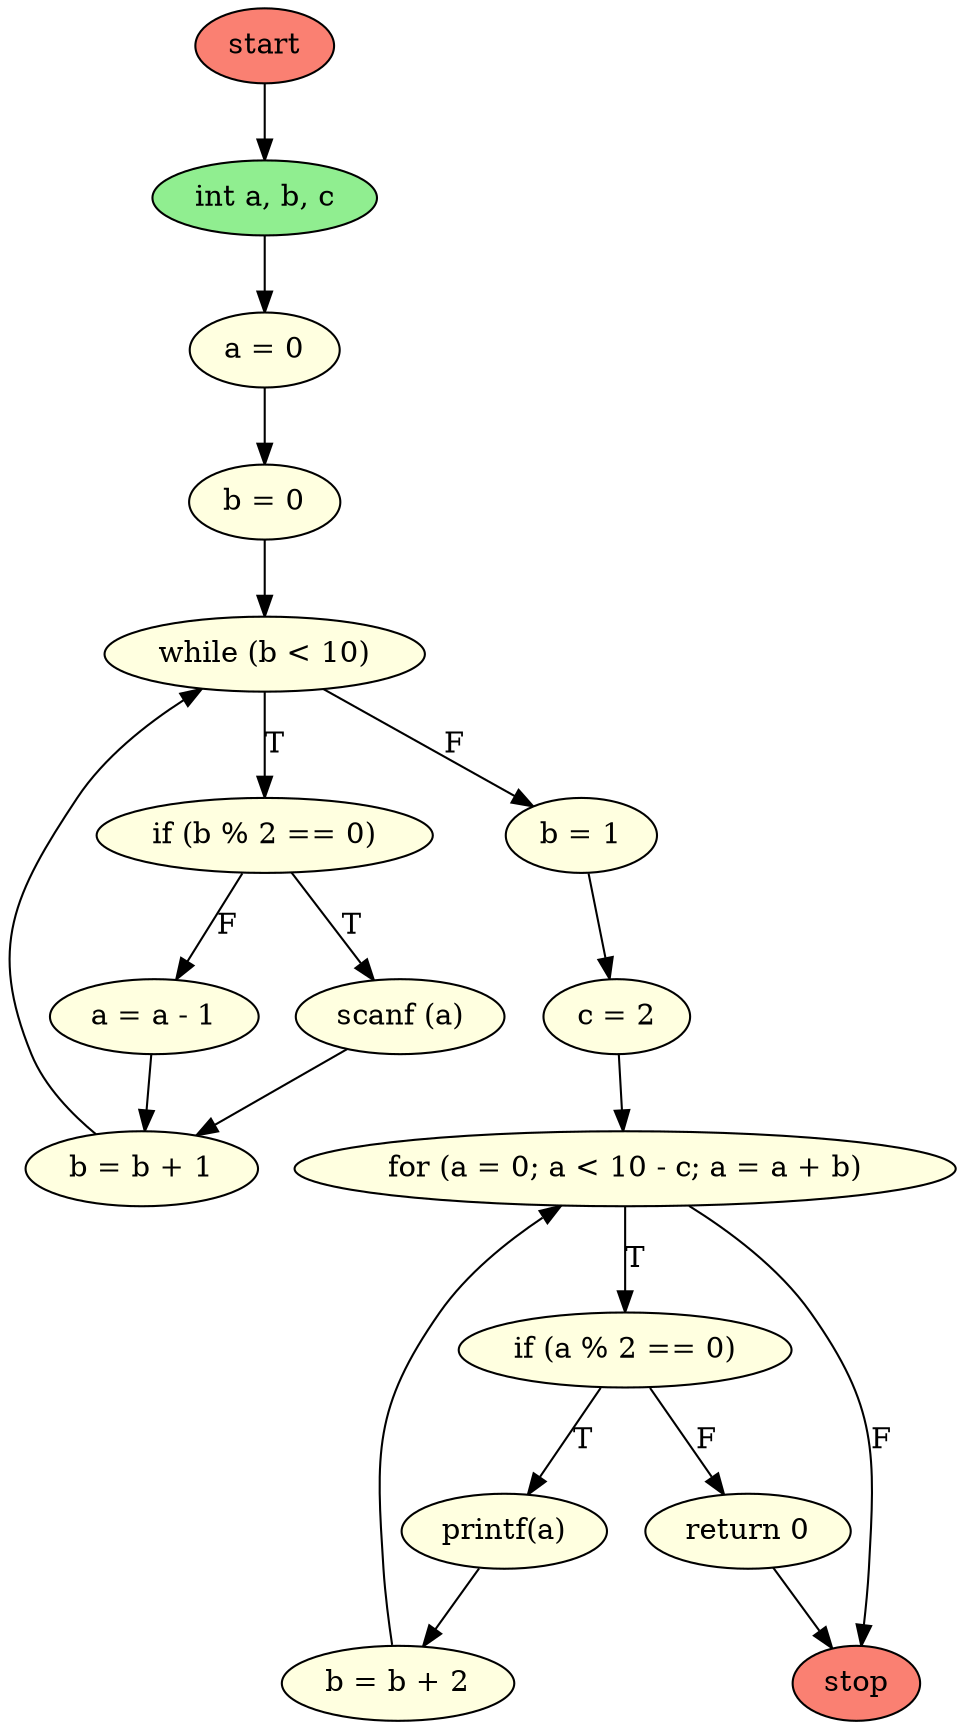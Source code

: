 digraph {
  outputorder=edgesfirst;
  1[shape=ellipse, fillcolor=salmon, style=filled, label="start"];
  2[shape=ellipse, fillcolor=palegreen2, style=filled, label="int a, b, c"];
  3[shape=ellipse, fillcolor=lightyellow, style=filled, label="a = 0"];
  4[shape=ellipse, fillcolor=lightyellow, style=filled, label="b = 0"];
  5[shape=ellipse, fillcolor=lightyellow, style=filled, label="while (b < 10)"];
  6[shape=ellipse, fillcolor=lightyellow, style=filled, label="if (b % 2 == 0)"];
  7[shape=ellipse, fillcolor=lightyellow, style=filled, label="scanf (a)"];
  8[shape=ellipse, fillcolor=lightyellow, style=filled, label="a = a - 1"];
  10[shape=ellipse, fillcolor=lightyellow, style=filled, label="b = b + 1"];
  11[shape=ellipse, fillcolor=lightyellow, style=filled, label="b = 1"];
  12[shape=ellipse, fillcolor=lightyellow, style=filled, label="c = 2"];
  13[shape=ellipse, fillcolor=lightyellow, style=filled, label="for (a = 0; a < 10 - c; a = a + b)"];
  14[shape=ellipse, fillcolor=lightyellow, style=filled, label="if (a % 2 == 0)"];
  15[shape=ellipse, fillcolor=lightyellow, style=filled, label="printf(a)"];
  16[shape=ellipse, fillcolor=lightyellow, style=filled, label="return 0"];
  17[shape=ellipse, fillcolor=salmon, style=filled, label="stop"];
  19[shape=ellipse, fillcolor=lightyellow, style=filled, label="b = b + 2"];
  1 -> 2[style = ""];
  2 -> 3[style = ""];
  3 -> 4[style = ""];
  4 -> 5[style = ""];
  5 -> 11[style = "", label="F"];
  5 -> 6[style = "", label="T"];
  6 -> 7[style = "", label="T"];
  6 -> 8[style = "", label="F"];
  7 -> 10[style = ""];
  8 -> 10[style = ""];
  10 -> 5[style = ""];
  11 -> 12[style = ""];
  12 -> 13[style = ""];
  13 -> 14[style = "", label="T"];
  13 -> 17[style = "", label="F"];
  14 -> 15[style = "", label="T"];
  14 -> 16[style = "", label="F"];
  15 -> 19[style = ""];
  16 -> 17[style = ""];
  19 -> 13[style = ""];
}
